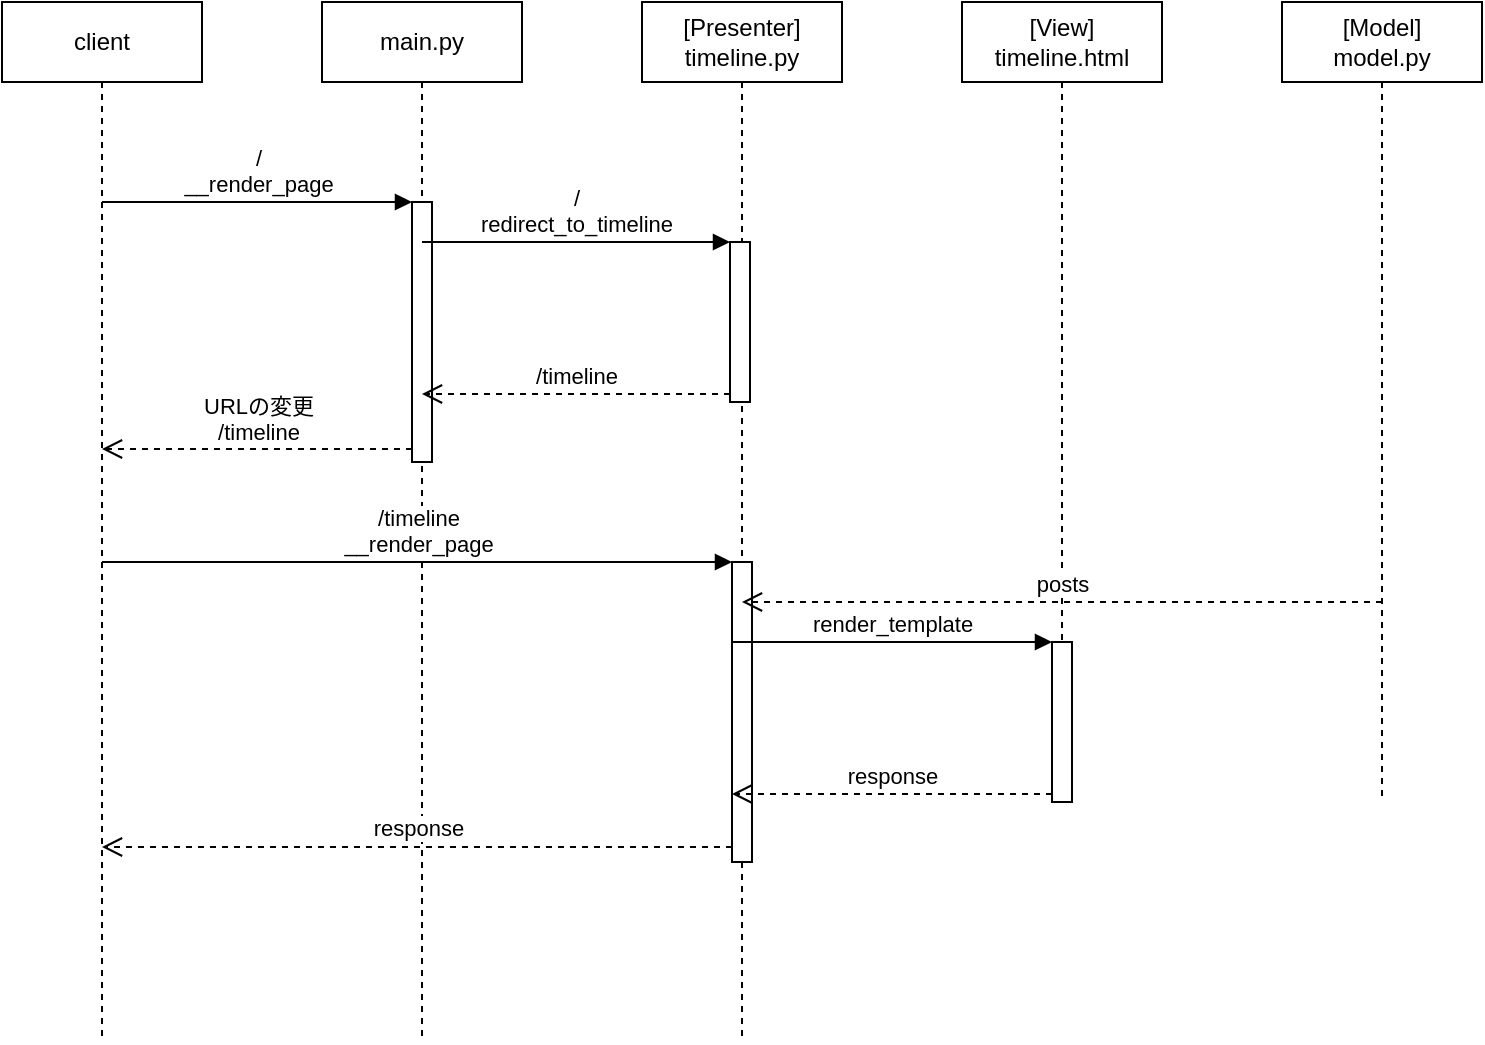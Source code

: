 <mxfile version="14.9.6" type="github" pages="2">
  <diagram id="3Ga6dScyXUw5H9ggd_e5" name="初期値URLからタイムライン画面の表示まで">
    <mxGraphModel dx="868" dy="593" grid="1" gridSize="10" guides="1" tooltips="1" connect="1" arrows="1" fold="1" page="1" pageScale="1" pageWidth="827" pageHeight="1169" math="0" shadow="0">
      <root>
        <mxCell id="0" />
        <mxCell id="1" parent="0" />
        <mxCell id="QCV03pJBRbpHMn6trOfh-1" value="client" style="shape=umlLifeline;perimeter=lifelinePerimeter;whiteSpace=wrap;html=1;container=1;collapsible=0;recursiveResize=0;outlineConnect=0;" vertex="1" parent="1">
          <mxGeometry x="40" y="40" width="100" height="520" as="geometry" />
        </mxCell>
        <mxCell id="QCV03pJBRbpHMn6trOfh-2" value="main.py" style="shape=umlLifeline;perimeter=lifelinePerimeter;whiteSpace=wrap;html=1;container=1;collapsible=0;recursiveResize=0;outlineConnect=0;" vertex="1" parent="1">
          <mxGeometry x="200" y="40" width="100" height="520" as="geometry" />
        </mxCell>
        <mxCell id="QCV03pJBRbpHMn6trOfh-3" value="[Presenter]&lt;br&gt;timeline.py" style="shape=umlLifeline;perimeter=lifelinePerimeter;whiteSpace=wrap;html=1;container=1;collapsible=0;recursiveResize=0;outlineConnect=0;" vertex="1" parent="1">
          <mxGeometry x="360" y="40" width="100" height="520" as="geometry" />
        </mxCell>
        <mxCell id="QCV03pJBRbpHMn6trOfh-16" value="" style="html=1;points=[];perimeter=orthogonalPerimeter;" vertex="1" parent="QCV03pJBRbpHMn6trOfh-3">
          <mxGeometry x="44" y="120" width="10" height="80" as="geometry" />
        </mxCell>
        <mxCell id="QCV03pJBRbpHMn6trOfh-4" value="[View]&lt;br&gt;timeline.html" style="shape=umlLifeline;perimeter=lifelinePerimeter;whiteSpace=wrap;html=1;container=1;collapsible=0;recursiveResize=0;outlineConnect=0;" vertex="1" parent="1">
          <mxGeometry x="520" y="40" width="100" height="400" as="geometry" />
        </mxCell>
        <mxCell id="QCV03pJBRbpHMn6trOfh-5" value="[Model]&lt;br&gt;model.py" style="shape=umlLifeline;perimeter=lifelinePerimeter;whiteSpace=wrap;html=1;container=1;collapsible=0;recursiveResize=0;outlineConnect=0;" vertex="1" parent="1">
          <mxGeometry x="680" y="40" width="100" height="400" as="geometry" />
        </mxCell>
        <mxCell id="QCV03pJBRbpHMn6trOfh-13" value="" style="html=1;points=[];perimeter=orthogonalPerimeter;" vertex="1" parent="1">
          <mxGeometry x="245" y="140" width="10" height="130" as="geometry" />
        </mxCell>
        <mxCell id="QCV03pJBRbpHMn6trOfh-14" value="/&lt;br&gt;__render_page" style="html=1;verticalAlign=bottom;endArrow=block;entryX=0;entryY=0;" edge="1" target="QCV03pJBRbpHMn6trOfh-13" parent="1">
          <mxGeometry relative="1" as="geometry">
            <mxPoint x="90" y="140" as="sourcePoint" />
          </mxGeometry>
        </mxCell>
        <mxCell id="QCV03pJBRbpHMn6trOfh-15" value="URLの変更&lt;br&gt;/timeline" style="html=1;verticalAlign=bottom;endArrow=open;dashed=1;endSize=8;exitX=0;exitY=0.95;" edge="1" source="QCV03pJBRbpHMn6trOfh-13" parent="1" target="QCV03pJBRbpHMn6trOfh-1">
          <mxGeometry relative="1" as="geometry">
            <mxPoint x="90" y="216" as="targetPoint" />
          </mxGeometry>
        </mxCell>
        <mxCell id="QCV03pJBRbpHMn6trOfh-17" value="/&lt;br&gt;redirect_to_timeline" style="html=1;verticalAlign=bottom;endArrow=block;entryX=0;entryY=0;" edge="1" target="QCV03pJBRbpHMn6trOfh-16" parent="1">
          <mxGeometry relative="1" as="geometry">
            <mxPoint x="250" y="160" as="sourcePoint" />
          </mxGeometry>
        </mxCell>
        <mxCell id="QCV03pJBRbpHMn6trOfh-18" value="/timeline" style="html=1;verticalAlign=bottom;endArrow=open;dashed=1;endSize=8;exitX=0;exitY=0.95;" edge="1" source="QCV03pJBRbpHMn6trOfh-16" parent="1">
          <mxGeometry relative="1" as="geometry">
            <mxPoint x="250" y="236" as="targetPoint" />
          </mxGeometry>
        </mxCell>
        <mxCell id="QCV03pJBRbpHMn6trOfh-19" value="" style="html=1;points=[];perimeter=orthogonalPerimeter;" vertex="1" parent="1">
          <mxGeometry x="405" y="320" width="10" height="150" as="geometry" />
        </mxCell>
        <mxCell id="QCV03pJBRbpHMn6trOfh-20" value="/timeline&lt;br&gt;__render_page" style="html=1;verticalAlign=bottom;endArrow=block;entryX=0;entryY=0;" edge="1" target="QCV03pJBRbpHMn6trOfh-19" parent="1" source="QCV03pJBRbpHMn6trOfh-1">
          <mxGeometry relative="1" as="geometry">
            <mxPoint x="90" y="300" as="sourcePoint" />
          </mxGeometry>
        </mxCell>
        <mxCell id="QCV03pJBRbpHMn6trOfh-21" value="response" style="html=1;verticalAlign=bottom;endArrow=open;dashed=1;endSize=8;exitX=0;exitY=0.95;" edge="1" source="QCV03pJBRbpHMn6trOfh-19" parent="1" target="QCV03pJBRbpHMn6trOfh-1">
          <mxGeometry relative="1" as="geometry">
            <mxPoint x="90" y="376" as="targetPoint" />
          </mxGeometry>
        </mxCell>
        <mxCell id="QCV03pJBRbpHMn6trOfh-24" value="posts" style="html=1;verticalAlign=bottom;endArrow=open;dashed=1;endSize=8;exitX=0;exitY=0.95;" edge="1" parent="1">
          <mxGeometry relative="1" as="geometry">
            <mxPoint x="410" y="340" as="targetPoint" />
            <mxPoint x="730" y="340" as="sourcePoint" />
          </mxGeometry>
        </mxCell>
        <mxCell id="QCV03pJBRbpHMn6trOfh-25" value="" style="html=1;points=[];perimeter=orthogonalPerimeter;" vertex="1" parent="1">
          <mxGeometry x="565" y="360" width="10" height="80" as="geometry" />
        </mxCell>
        <mxCell id="QCV03pJBRbpHMn6trOfh-26" value="render_template" style="html=1;verticalAlign=bottom;endArrow=block;entryX=0;entryY=0;" edge="1" target="QCV03pJBRbpHMn6trOfh-25" parent="1">
          <mxGeometry relative="1" as="geometry">
            <mxPoint x="405" y="360" as="sourcePoint" />
          </mxGeometry>
        </mxCell>
        <mxCell id="QCV03pJBRbpHMn6trOfh-27" value="response" style="html=1;verticalAlign=bottom;endArrow=open;dashed=1;endSize=8;exitX=0;exitY=0.95;" edge="1" source="QCV03pJBRbpHMn6trOfh-25" parent="1">
          <mxGeometry relative="1" as="geometry">
            <mxPoint x="405" y="436" as="targetPoint" />
          </mxGeometry>
        </mxCell>
      </root>
    </mxGraphModel>
  </diagram>
  <diagram name="タイムライン画面の表示から作成画面の表示まで" id="fRePYS0Un8rGbQZSTl3d">
    <mxGraphModel dx="868" dy="593" grid="1" gridSize="10" guides="1" tooltips="1" connect="1" arrows="1" fold="1" page="1" pageScale="1" pageWidth="827" pageHeight="1169" math="0" shadow="0">
      <root>
        <mxCell id="rVQtqm6rhs9NNVxHqEvW-0" />
        <mxCell id="rVQtqm6rhs9NNVxHqEvW-1" parent="rVQtqm6rhs9NNVxHqEvW-0" />
        <mxCell id="rVQtqm6rhs9NNVxHqEvW-2" value="client" style="shape=umlLifeline;perimeter=lifelinePerimeter;whiteSpace=wrap;html=1;container=1;collapsible=0;recursiveResize=0;outlineConnect=0;" vertex="1" parent="rVQtqm6rhs9NNVxHqEvW-1">
          <mxGeometry x="40" y="40" width="100" height="600" as="geometry" />
        </mxCell>
        <mxCell id="rVQtqm6rhs9NNVxHqEvW-3" value="main.py" style="shape=umlLifeline;perimeter=lifelinePerimeter;whiteSpace=wrap;html=1;container=1;collapsible=0;recursiveResize=0;outlineConnect=0;" vertex="1" parent="rVQtqm6rhs9NNVxHqEvW-1">
          <mxGeometry x="200" y="40" width="100" height="600" as="geometry" />
        </mxCell>
        <mxCell id="rVQtqm6rhs9NNVxHqEvW-4" value="[Presenter]&lt;br&gt;timeline.py" style="shape=umlLifeline;perimeter=lifelinePerimeter;whiteSpace=wrap;html=1;container=1;collapsible=0;recursiveResize=0;outlineConnect=0;" vertex="1" parent="rVQtqm6rhs9NNVxHqEvW-1">
          <mxGeometry x="360" y="40" width="100" height="600" as="geometry" />
        </mxCell>
        <mxCell id="rVQtqm6rhs9NNVxHqEvW-6" value="[View]&lt;br&gt;timeline.html" style="shape=umlLifeline;perimeter=lifelinePerimeter;whiteSpace=wrap;html=1;container=1;collapsible=0;recursiveResize=0;outlineConnect=0;" vertex="1" parent="rVQtqm6rhs9NNVxHqEvW-1">
          <mxGeometry x="520" y="40" width="100" height="600" as="geometry" />
        </mxCell>
        <mxCell id="rVQtqm6rhs9NNVxHqEvW-17" value="" style="html=1;points=[];perimeter=orthogonalPerimeter;" vertex="1" parent="rVQtqm6rhs9NNVxHqEvW-6">
          <mxGeometry x="45" y="130" width="10" height="80" as="geometry" />
        </mxCell>
        <mxCell id="rVQtqm6rhs9NNVxHqEvW-18" value="render_template&lt;br&gt;create_url = /timeline/create" style="html=1;verticalAlign=bottom;endArrow=block;entryX=0;entryY=0;" edge="1" parent="rVQtqm6rhs9NNVxHqEvW-6" target="rVQtqm6rhs9NNVxHqEvW-17">
          <mxGeometry relative="1" as="geometry">
            <mxPoint x="-115" y="130" as="sourcePoint" />
          </mxGeometry>
        </mxCell>
        <mxCell id="rVQtqm6rhs9NNVxHqEvW-19" value="response" style="html=1;verticalAlign=bottom;endArrow=open;dashed=1;endSize=8;exitX=0;exitY=0.95;" edge="1" parent="rVQtqm6rhs9NNVxHqEvW-6" source="rVQtqm6rhs9NNVxHqEvW-17">
          <mxGeometry relative="1" as="geometry">
            <mxPoint x="-115" y="206" as="targetPoint" />
          </mxGeometry>
        </mxCell>
        <mxCell id="rVQtqm6rhs9NNVxHqEvW-7" value="[Presenter]&lt;br&gt;create.py" style="shape=umlLifeline;perimeter=lifelinePerimeter;whiteSpace=wrap;html=1;container=1;collapsible=0;recursiveResize=0;outlineConnect=0;" vertex="1" parent="rVQtqm6rhs9NNVxHqEvW-1">
          <mxGeometry x="680" y="40" width="100" height="600" as="geometry" />
        </mxCell>
        <mxCell id="rVQtqm6rhs9NNVxHqEvW-13" value="" style="html=1;points=[];perimeter=orthogonalPerimeter;" vertex="1" parent="rVQtqm6rhs9NNVxHqEvW-1">
          <mxGeometry x="405" y="120" width="10" height="150" as="geometry" />
        </mxCell>
        <mxCell id="rVQtqm6rhs9NNVxHqEvW-14" value="/timeline&lt;br&gt;__render_page" style="html=1;verticalAlign=bottom;endArrow=block;entryX=0;entryY=0;" edge="1" parent="rVQtqm6rhs9NNVxHqEvW-1" source="rVQtqm6rhs9NNVxHqEvW-2" target="rVQtqm6rhs9NNVxHqEvW-13">
          <mxGeometry relative="1" as="geometry">
            <mxPoint x="90" y="300" as="sourcePoint" />
          </mxGeometry>
        </mxCell>
        <mxCell id="rVQtqm6rhs9NNVxHqEvW-15" value="response" style="html=1;verticalAlign=bottom;endArrow=open;dashed=1;endSize=8;exitX=0;exitY=0.95;" edge="1" parent="rVQtqm6rhs9NNVxHqEvW-1" source="rVQtqm6rhs9NNVxHqEvW-13" target="rVQtqm6rhs9NNVxHqEvW-2">
          <mxGeometry relative="1" as="geometry">
            <mxPoint x="90" y="376" as="targetPoint" />
          </mxGeometry>
        </mxCell>
        <mxCell id="rVQtqm6rhs9NNVxHqEvW-16" value="posts" style="html=1;verticalAlign=bottom;endArrow=open;dashed=1;endSize=8;exitX=0;exitY=0.95;" edge="1" parent="rVQtqm6rhs9NNVxHqEvW-1">
          <mxGeometry relative="1" as="geometry">
            <mxPoint x="410" y="130" as="targetPoint" />
            <mxPoint x="730" y="130" as="sourcePoint" />
          </mxGeometry>
        </mxCell>
        <mxCell id="3lv5gPxsjHTcdAT6VMDP-0" value="" style="html=1;points=[];perimeter=orthogonalPerimeter;" vertex="1" parent="rVQtqm6rhs9NNVxHqEvW-1">
          <mxGeometry x="565" y="310" width="10" height="80" as="geometry" />
        </mxCell>
        <mxCell id="3lv5gPxsjHTcdAT6VMDP-1" value="[作成する]ボタンを押す" style="html=1;verticalAlign=bottom;endArrow=block;entryX=0;entryY=0;" edge="1" target="3lv5gPxsjHTcdAT6VMDP-0" parent="rVQtqm6rhs9NNVxHqEvW-1">
          <mxGeometry relative="1" as="geometry">
            <mxPoint x="90" y="310" as="sourcePoint" />
          </mxGeometry>
        </mxCell>
        <mxCell id="3lv5gPxsjHTcdAT6VMDP-2" value="URLの変更&lt;br&gt;/timeline/create" style="html=1;verticalAlign=bottom;endArrow=open;dashed=1;endSize=8;exitX=0;exitY=0.95;" edge="1" source="3lv5gPxsjHTcdAT6VMDP-0" parent="rVQtqm6rhs9NNVxHqEvW-1">
          <mxGeometry relative="1" as="geometry">
            <mxPoint x="90" y="386" as="targetPoint" />
          </mxGeometry>
        </mxCell>
        <mxCell id="k9WvE8MjAeW3MhP7QMUJ-1" value="" style="html=1;points=[];perimeter=orthogonalPerimeter;" vertex="1" parent="rVQtqm6rhs9NNVxHqEvW-1">
          <mxGeometry x="405" y="430" width="10" height="80" as="geometry" />
        </mxCell>
        <mxCell id="k9WvE8MjAeW3MhP7QMUJ-2" value="/timeline/create&lt;br&gt;__require_redirect_to_create" style="html=1;verticalAlign=bottom;endArrow=block;entryX=0;entryY=0;" edge="1" target="k9WvE8MjAeW3MhP7QMUJ-1" parent="rVQtqm6rhs9NNVxHqEvW-1">
          <mxGeometry relative="1" as="geometry">
            <mxPoint x="90" y="430" as="sourcePoint" />
          </mxGeometry>
        </mxCell>
        <mxCell id="k9WvE8MjAeW3MhP7QMUJ-3" value="URLの変更&lt;br&gt;/create" style="html=1;verticalAlign=bottom;endArrow=open;dashed=1;endSize=8;exitX=0;exitY=0.95;" edge="1" source="k9WvE8MjAeW3MhP7QMUJ-1" parent="rVQtqm6rhs9NNVxHqEvW-1">
          <mxGeometry relative="1" as="geometry">
            <mxPoint x="90" y="506" as="targetPoint" />
          </mxGeometry>
        </mxCell>
        <mxCell id="k9WvE8MjAeW3MhP7QMUJ-4" value="" style="html=1;points=[];perimeter=orthogonalPerimeter;" vertex="1" parent="rVQtqm6rhs9NNVxHqEvW-1">
          <mxGeometry x="725" y="450" width="10" height="40" as="geometry" />
        </mxCell>
        <mxCell id="k9WvE8MjAeW3MhP7QMUJ-5" value="redirect_to_create" style="html=1;verticalAlign=bottom;endArrow=block;entryX=0;entryY=0;" edge="1" target="k9WvE8MjAeW3MhP7QMUJ-4" parent="rVQtqm6rhs9NNVxHqEvW-1">
          <mxGeometry relative="1" as="geometry">
            <mxPoint x="405" y="450" as="sourcePoint" />
          </mxGeometry>
        </mxCell>
        <mxCell id="k9WvE8MjAeW3MhP7QMUJ-6" value="/create" style="html=1;verticalAlign=bottom;endArrow=open;dashed=1;endSize=8;exitX=0;exitY=0.95;" edge="1" source="k9WvE8MjAeW3MhP7QMUJ-4" parent="rVQtqm6rhs9NNVxHqEvW-1">
          <mxGeometry relative="1" as="geometry">
            <mxPoint x="405" y="490" as="targetPoint" />
          </mxGeometry>
        </mxCell>
        <mxCell id="k9WvE8MjAeW3MhP7QMUJ-7" value="" style="html=1;points=[];perimeter=orthogonalPerimeter;" vertex="1" parent="rVQtqm6rhs9NNVxHqEvW-1">
          <mxGeometry x="725" y="550" width="10" height="80" as="geometry" />
        </mxCell>
        <mxCell id="k9WvE8MjAeW3MhP7QMUJ-8" value="/create&lt;br&gt;__render_page" style="html=1;verticalAlign=bottom;endArrow=block;entryX=0;entryY=0;" edge="1" target="k9WvE8MjAeW3MhP7QMUJ-7" parent="rVQtqm6rhs9NNVxHqEvW-1">
          <mxGeometry relative="1" as="geometry">
            <mxPoint x="90" y="550" as="sourcePoint" />
          </mxGeometry>
        </mxCell>
        <mxCell id="k9WvE8MjAeW3MhP7QMUJ-9" value="response" style="html=1;verticalAlign=bottom;endArrow=open;dashed=1;endSize=8;exitX=0;exitY=0.95;" edge="1" source="k9WvE8MjAeW3MhP7QMUJ-7" parent="rVQtqm6rhs9NNVxHqEvW-1">
          <mxGeometry relative="1" as="geometry">
            <mxPoint x="90" y="626" as="targetPoint" />
          </mxGeometry>
        </mxCell>
        <mxCell id="k9WvE8MjAeW3MhP7QMUJ-11" value="HTMLの作成" style="text;html=1;align=left;verticalAlign=middle;resizable=0;points=[];autosize=1;strokeColor=none;" vertex="1" parent="rVQtqm6rhs9NNVxHqEvW-1">
          <mxGeometry x="735" y="560" width="80" height="20" as="geometry" />
        </mxCell>
      </root>
    </mxGraphModel>
  </diagram>
</mxfile>
